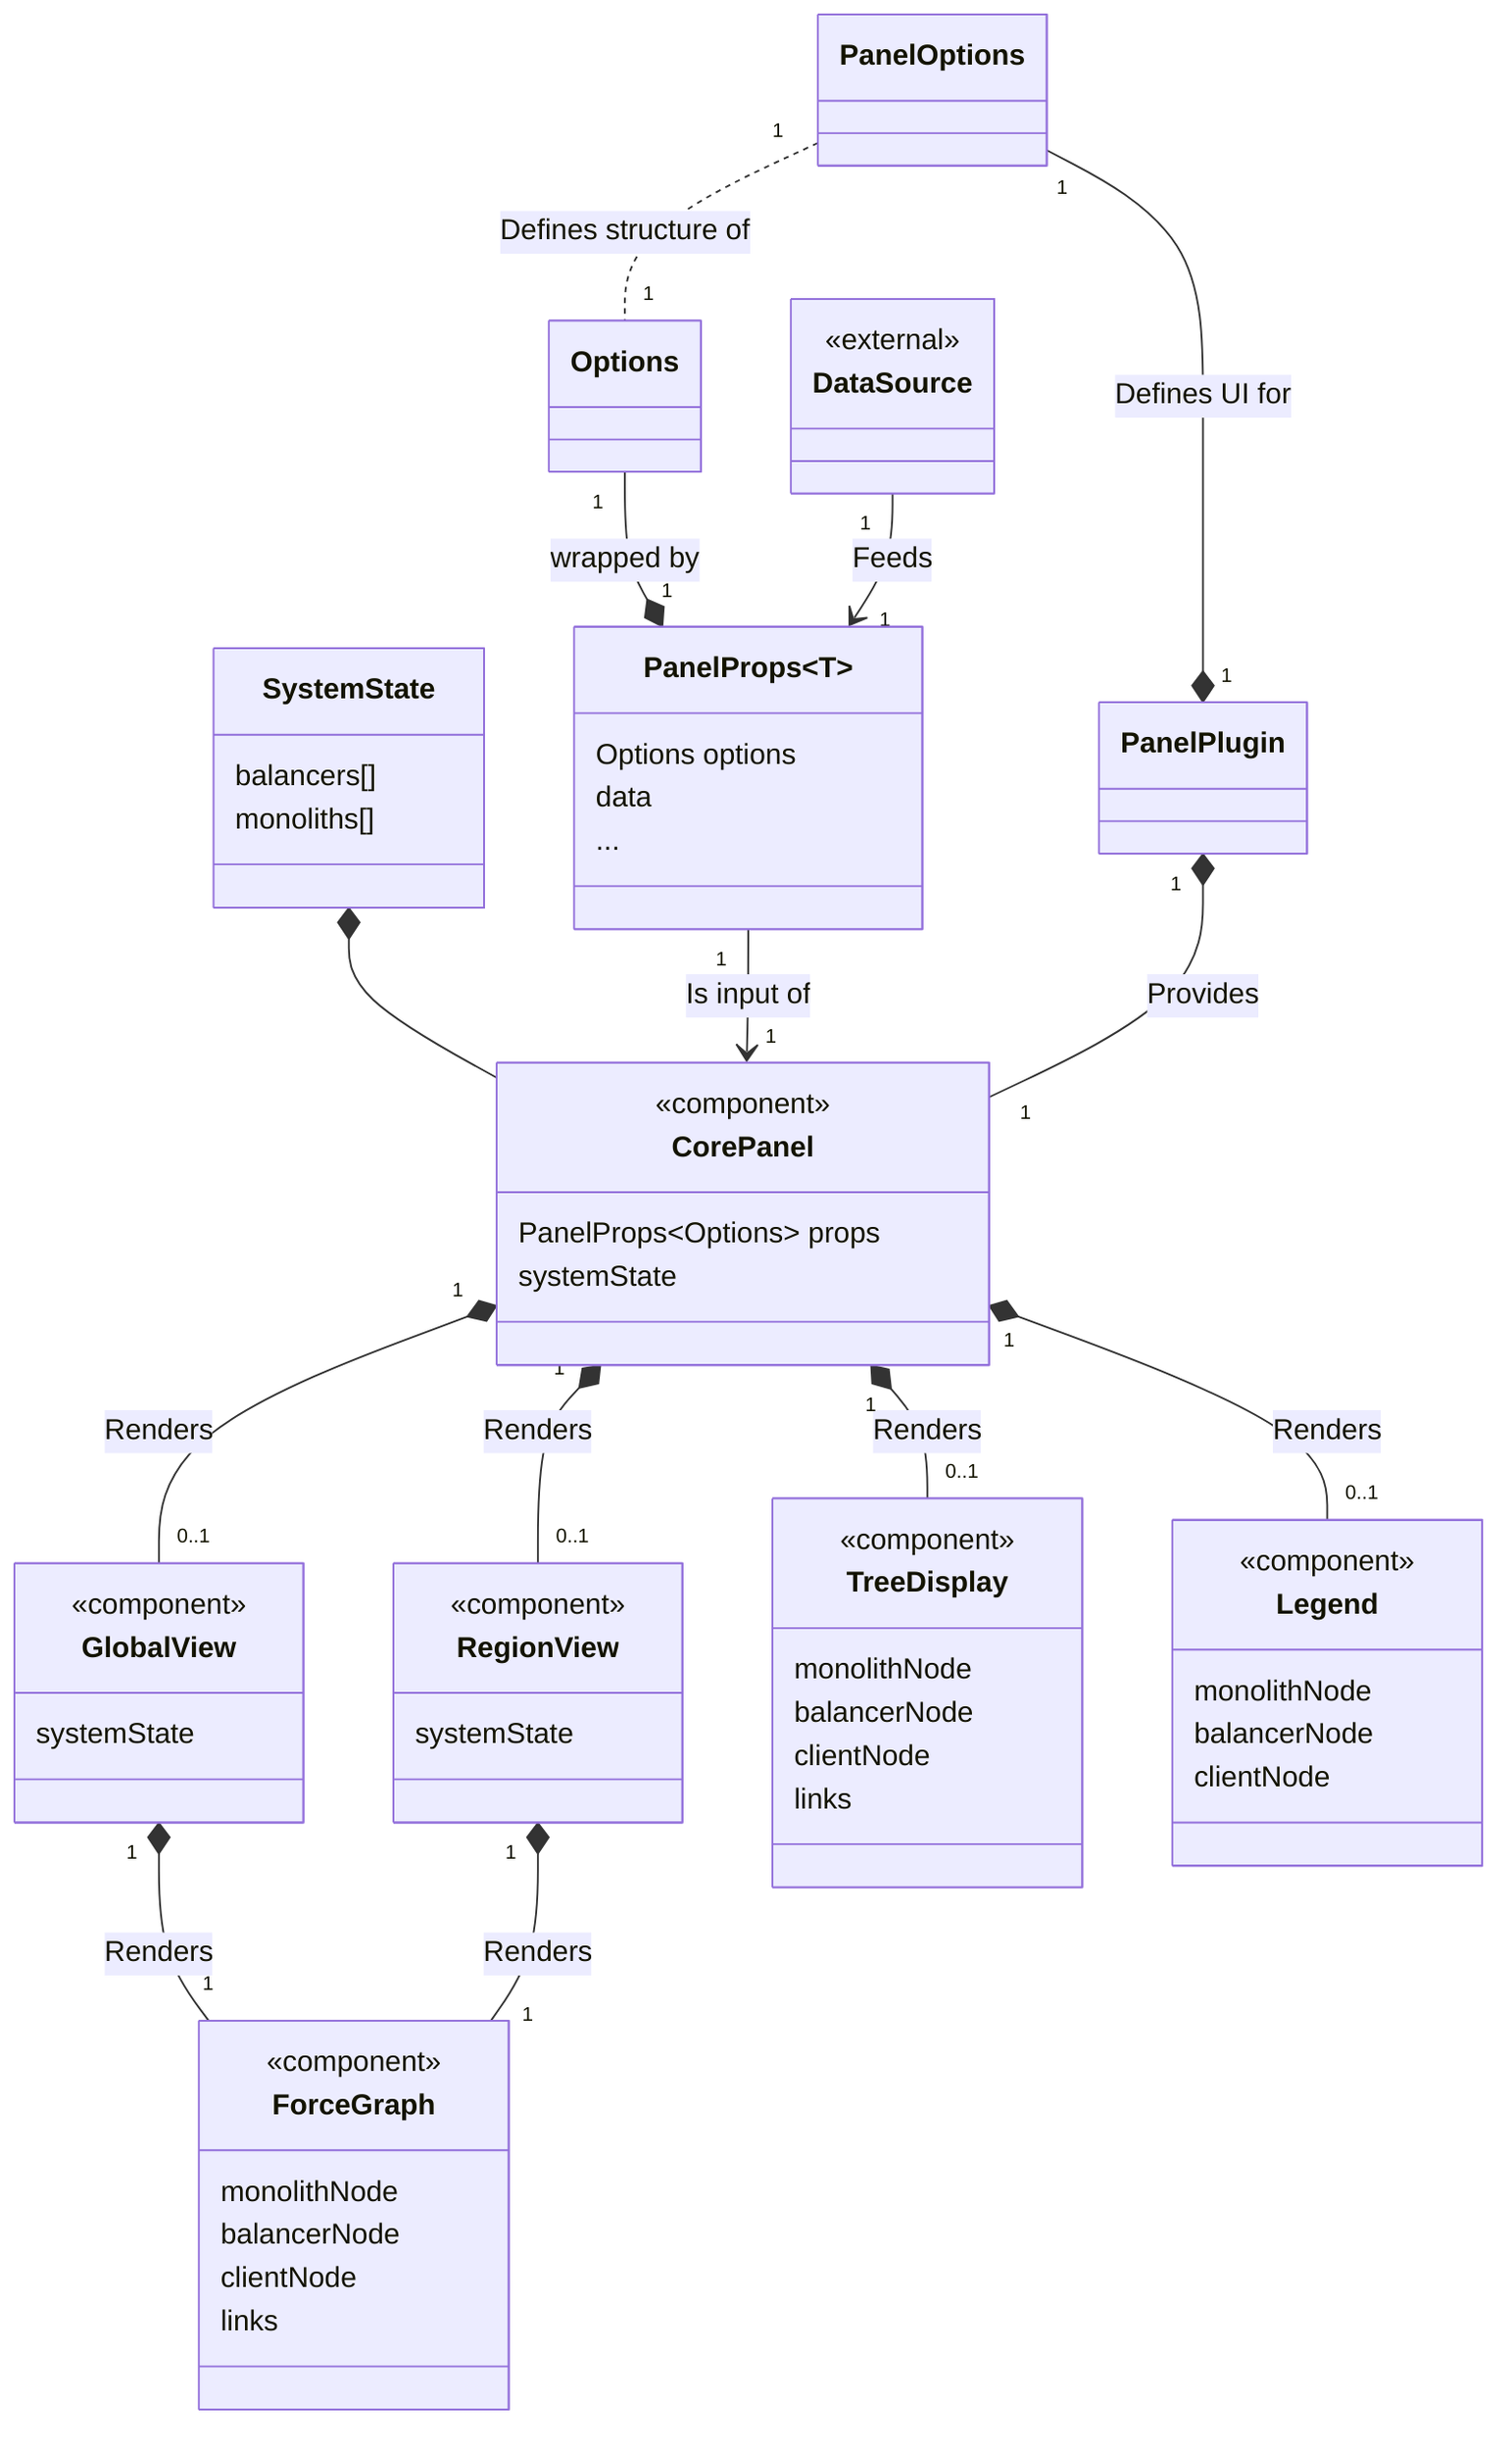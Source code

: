 classDiagram
    class PanelPlugin
    class PanelProps~T~ {
        Options options
        data
        ...
    }
    class CorePanel {
        <<component>>
        PanelProps~Options~ props
        systemState
    }
    class GlobalView {
        <<component>>
        systemState
    }
    class RegionView {
        <<component>>
        systemState
    }
    class DataSource {
        <<external>>
    }
    class TreeDisplay {
        <<component>>
        monolithNode
        balancerNode
        clientNode
        links
    }
    class SystemState {
        balancers[]
        monoliths[]
    }
    class Legend {
        <<component>>
        monolithNode
        balancerNode
        clientNode
    }
    class ForceGraph {
        <<component>>
        monolithNode
        balancerNode
        clientNode
        links
    }

    SystemState *-- CorePanel
    PanelOptions "1" --* "1" PanelPlugin : Defines UI for
    PanelOptions "1" .. "1" Options : Defines structure of
    PanelProps "1" --> "1" CorePanel : Is input of
    Options "1" --* "1" PanelProps : wrapped by
    DataSource "1" --> "1" PanelProps : Feeds
    PanelPlugin "1" *-- "1" CorePanel : Provides
    CorePanel "1" *-- "0..1" GlobalView : Renders
    CorePanel "1" *-- "0..1" RegionView : Renders
    CorePanel "1" *-- "0..1" TreeDisplay : Renders
    CorePanel "1" *-- "0..1" Legend : Renders
    GlobalView "1" *-- "1" ForceGraph : Renders
    RegionView "1" *-- "1" ForceGraph : Renders


    %% FIXME: not supported on mermaid 10.6, requires upgrading to 10.7
    %% style DataSource stroke:,stroke-dasharray:5 5
    %% style PanelProps stroke:,stroke-dasharray:5 5
    %% style PanelPlugin stroke:,stroke-dasharray:5 5
    %% style PanelOptions stroke:,stroke-dasharray:5 5